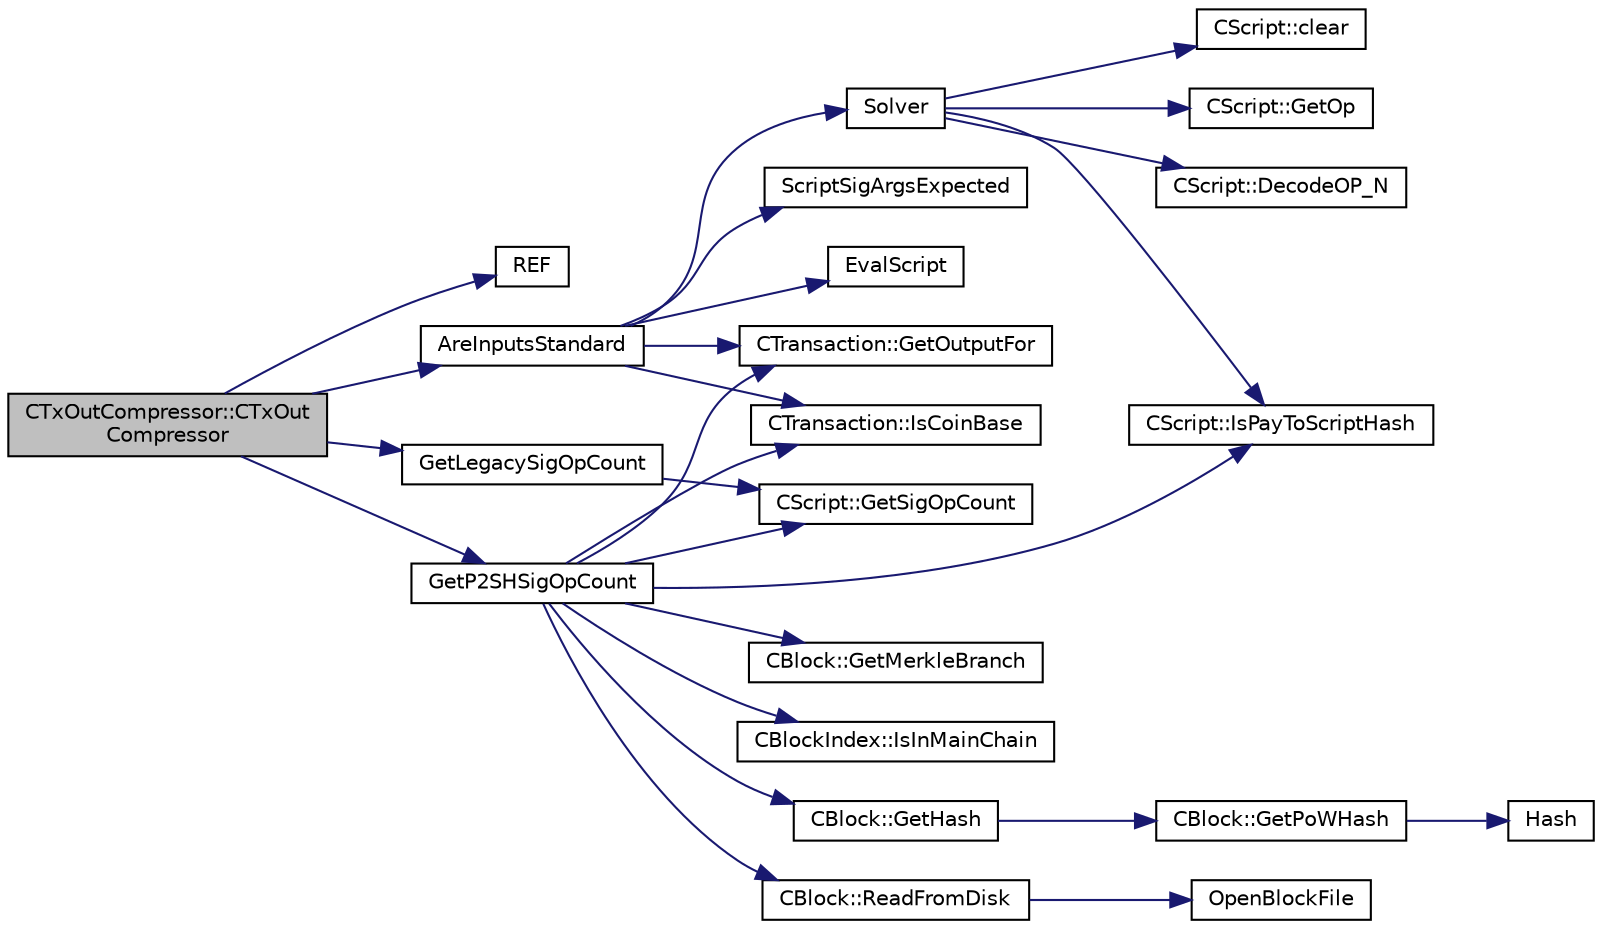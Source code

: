 digraph "CTxOutCompressor::CTxOutCompressor"
{
  edge [fontname="Helvetica",fontsize="10",labelfontname="Helvetica",labelfontsize="10"];
  node [fontname="Helvetica",fontsize="10",shape=record];
  rankdir="LR";
  Node0 [label="CTxOutCompressor::CTxOut\lCompressor",height=0.2,width=0.4,color="black", fillcolor="grey75", style="filled", fontcolor="black"];
  Node0 -> Node1 [color="midnightblue",fontsize="10",style="solid",fontname="Helvetica"];
  Node1 [label="REF",height=0.2,width=0.4,color="black", fillcolor="white", style="filled",URL="$df/d9d/serialize_8h.html#abd1caa7e45d4ba31b7dfdda9949c3b05"];
  Node0 -> Node2 [color="midnightblue",fontsize="10",style="solid",fontname="Helvetica"];
  Node2 [label="AreInputsStandard",height=0.2,width=0.4,color="black", fillcolor="white", style="filled",URL="$d4/dbf/main_8h.html#a29901e539b487e09c90ff90c7560bd9d",tooltip="Check for standard transaction types. "];
  Node2 -> Node3 [color="midnightblue",fontsize="10",style="solid",fontname="Helvetica"];
  Node3 [label="CTransaction::IsCoinBase",height=0.2,width=0.4,color="black", fillcolor="white", style="filled",URL="$df/d43/class_c_transaction.html#a96256e8ac1bf79ad9c057e48c41132dd"];
  Node2 -> Node4 [color="midnightblue",fontsize="10",style="solid",fontname="Helvetica"];
  Node4 [label="CTransaction::GetOutputFor",height=0.2,width=0.4,color="black", fillcolor="white", style="filled",URL="$df/d43/class_c_transaction.html#a6b7535cbc89183563196d24c3b1d53cd"];
  Node2 -> Node5 [color="midnightblue",fontsize="10",style="solid",fontname="Helvetica"];
  Node5 [label="Solver",height=0.2,width=0.4,color="black", fillcolor="white", style="filled",URL="$dd/d0f/script_8cpp.html#a6ee6be50bff44464e905680c6fcee6dc"];
  Node5 -> Node6 [color="midnightblue",fontsize="10",style="solid",fontname="Helvetica"];
  Node6 [label="CScript::IsPayToScriptHash",height=0.2,width=0.4,color="black", fillcolor="white", style="filled",URL="$d9/d4b/class_c_script.html#a0c3729c606d318923dc06f95d85a0971"];
  Node5 -> Node7 [color="midnightblue",fontsize="10",style="solid",fontname="Helvetica"];
  Node7 [label="CScript::clear",height=0.2,width=0.4,color="black", fillcolor="white", style="filled",URL="$d9/d4b/class_c_script.html#a7b2baf842621f07c4939408acf63377c"];
  Node5 -> Node8 [color="midnightblue",fontsize="10",style="solid",fontname="Helvetica"];
  Node8 [label="CScript::GetOp",height=0.2,width=0.4,color="black", fillcolor="white", style="filled",URL="$d9/d4b/class_c_script.html#a94635ed93d8d244ec3acfa83f9ecfe5f"];
  Node5 -> Node9 [color="midnightblue",fontsize="10",style="solid",fontname="Helvetica"];
  Node9 [label="CScript::DecodeOP_N",height=0.2,width=0.4,color="black", fillcolor="white", style="filled",URL="$d9/d4b/class_c_script.html#a7f975fca06b3e9a17da8ba23c7647e2e"];
  Node2 -> Node10 [color="midnightblue",fontsize="10",style="solid",fontname="Helvetica"];
  Node10 [label="ScriptSigArgsExpected",height=0.2,width=0.4,color="black", fillcolor="white", style="filled",URL="$dd/d0f/script_8cpp.html#ab4cc63204abc3a5d815fedbfbfe0e5c2"];
  Node2 -> Node11 [color="midnightblue",fontsize="10",style="solid",fontname="Helvetica"];
  Node11 [label="EvalScript",height=0.2,width=0.4,color="black", fillcolor="white", style="filled",URL="$dd/d0f/script_8cpp.html#a06faacc17cea79366513c22361475a5a"];
  Node0 -> Node12 [color="midnightblue",fontsize="10",style="solid",fontname="Helvetica"];
  Node12 [label="GetLegacySigOpCount",height=0.2,width=0.4,color="black", fillcolor="white", style="filled",URL="$d4/dbf/main_8h.html#ad2eaf4f8542c12ea9ee1183609cc6d1a",tooltip="Count ECDSA signature operations the old-fashioned (pre-0.6) way. "];
  Node12 -> Node13 [color="midnightblue",fontsize="10",style="solid",fontname="Helvetica"];
  Node13 [label="CScript::GetSigOpCount",height=0.2,width=0.4,color="black", fillcolor="white", style="filled",URL="$d9/d4b/class_c_script.html#a957f92ddf3efcd76b66e514c05f27dde"];
  Node0 -> Node14 [color="midnightblue",fontsize="10",style="solid",fontname="Helvetica"];
  Node14 [label="GetP2SHSigOpCount",height=0.2,width=0.4,color="black", fillcolor="white", style="filled",URL="$d4/dbf/main_8h.html#acc0a05d60127f0cfcf778348670067e0",tooltip="Count ECDSA signature operations in pay-to-script-hash inputs. "];
  Node14 -> Node3 [color="midnightblue",fontsize="10",style="solid",fontname="Helvetica"];
  Node14 -> Node4 [color="midnightblue",fontsize="10",style="solid",fontname="Helvetica"];
  Node14 -> Node6 [color="midnightblue",fontsize="10",style="solid",fontname="Helvetica"];
  Node14 -> Node13 [color="midnightblue",fontsize="10",style="solid",fontname="Helvetica"];
  Node14 -> Node15 [color="midnightblue",fontsize="10",style="solid",fontname="Helvetica"];
  Node15 [label="CBlock::ReadFromDisk",height=0.2,width=0.4,color="black", fillcolor="white", style="filled",URL="$d3/d51/class_c_block.html#a77a1b1e9902e1e557d762f5a5f325cd8"];
  Node15 -> Node16 [color="midnightblue",fontsize="10",style="solid",fontname="Helvetica"];
  Node16 [label="OpenBlockFile",height=0.2,width=0.4,color="black", fillcolor="white", style="filled",URL="$d4/dbf/main_8h.html#acaa494f20aefb99c5f5f9022a97d0040"];
  Node14 -> Node17 [color="midnightblue",fontsize="10",style="solid",fontname="Helvetica"];
  Node17 [label="CBlock::GetHash",height=0.2,width=0.4,color="black", fillcolor="white", style="filled",URL="$d3/d51/class_c_block.html#a681acf1fa72ec2ed6c83ea5afc14e0f3"];
  Node17 -> Node18 [color="midnightblue",fontsize="10",style="solid",fontname="Helvetica"];
  Node18 [label="CBlock::GetPoWHash",height=0.2,width=0.4,color="black", fillcolor="white", style="filled",URL="$d3/d51/class_c_block.html#af203beb528a62ec30b0453cf5d860044"];
  Node18 -> Node19 [color="midnightblue",fontsize="10",style="solid",fontname="Helvetica"];
  Node19 [label="Hash",height=0.2,width=0.4,color="black", fillcolor="white", style="filled",URL="$db/dfb/hash_8h.html#ab3f6c437460137530d86e09c2c102e99"];
  Node14 -> Node20 [color="midnightblue",fontsize="10",style="solid",fontname="Helvetica"];
  Node20 [label="CBlock::GetMerkleBranch",height=0.2,width=0.4,color="black", fillcolor="white", style="filled",URL="$d3/d51/class_c_block.html#a7a3b82a1d7c641b20f4546f90533bca8"];
  Node14 -> Node21 [color="midnightblue",fontsize="10",style="solid",fontname="Helvetica"];
  Node21 [label="CBlockIndex::IsInMainChain",height=0.2,width=0.4,color="black", fillcolor="white", style="filled",URL="$d3/dbd/class_c_block_index.html#af4f055accf83016b226fd969e4de8fd7"];
}
